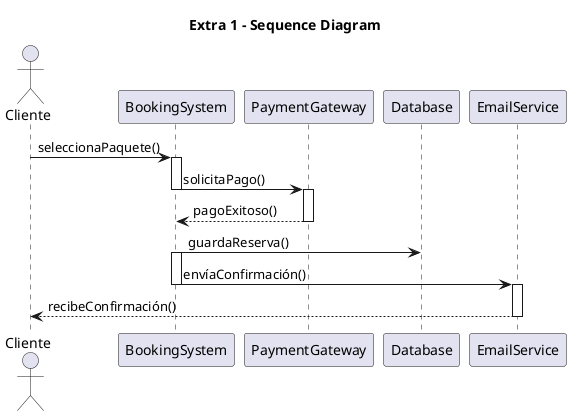 @startuml extra1
title Extra 1 - Sequence Diagram

actor Cliente
participant "BookingSystem" as Sistema
participant "PaymentGateway" as PasarelaPago
participant "Database" as BaseDatos
participant "EmailService" as ServicioCorreo

Cliente -> Sistema : seleccionaPaquete()
activate Sistema
Sistema -> PasarelaPago : solicitaPago()
deactivate Sistema
activate PasarelaPago
PasarelaPago --> Sistema : pagoExitoso()
deactivate PasarelaPago
Sistema -> BaseDatos : guardaReserva()
activate Sistema
Sistema -> ServicioCorreo : envíaConfirmación()
deactivate Sistema
activate ServicioCorreo
ServicioCorreo --> Cliente : recibeConfirmación()
deactivate ServicioCorreo

@enduml
